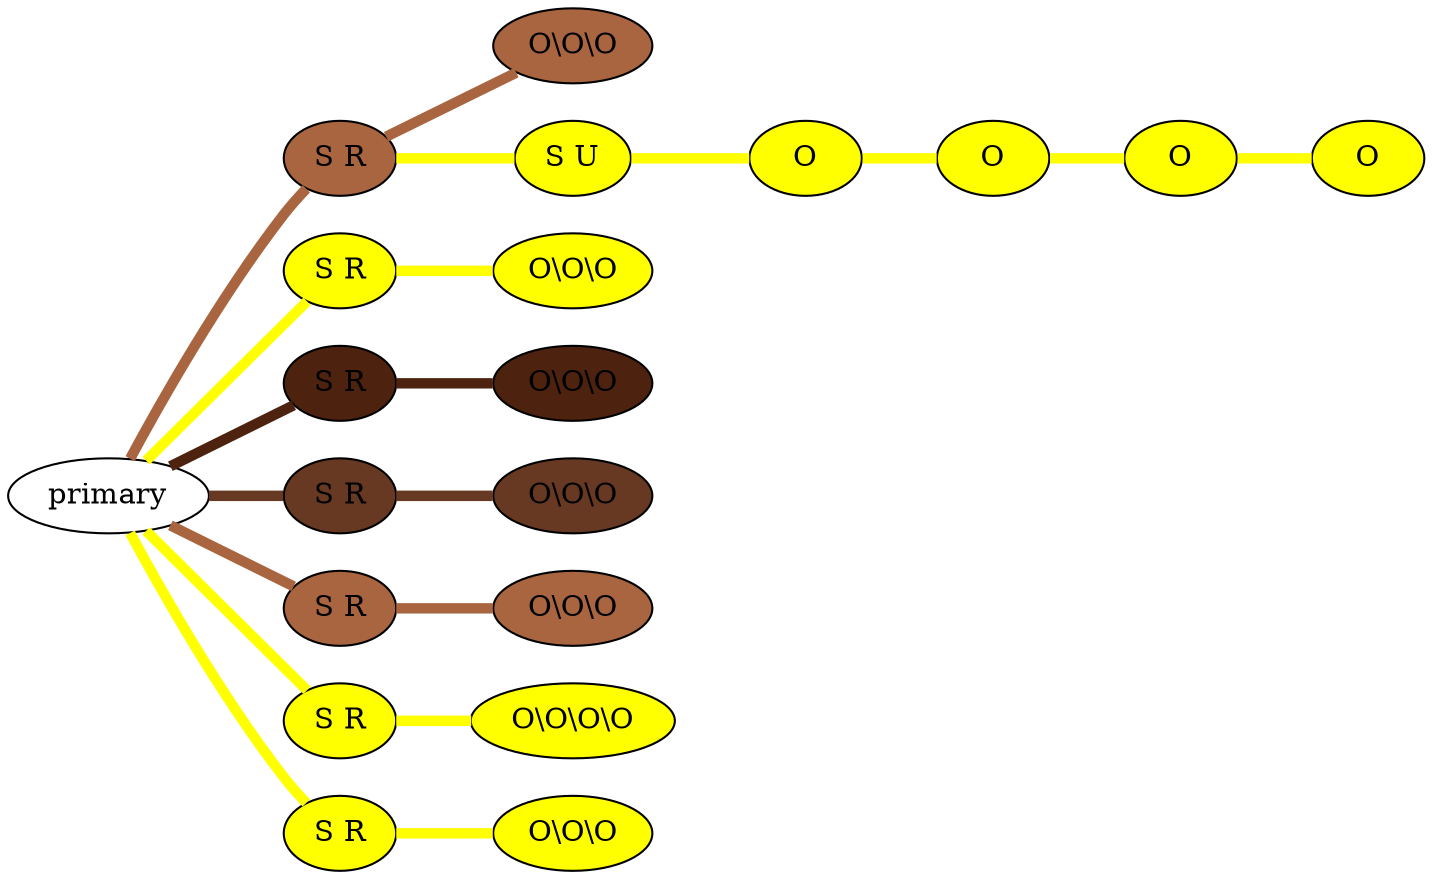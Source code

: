 graph {
 graph [rankdir=LR]
"primary" -- "1" [penwidth=5,color="#A86540"]
"1" [label="S R", style=filled, fillcolor="#A86540"]
"1" -- "1:0" [penwidth=5,color="#A86540"]
"1:0" [label="O\\O\\O", style=filled, fillcolor="#A86540"]
"1" -- "1s1" [penwidth=5,color=yellow]
"1s1" [label="S U", style=filled, fillcolor=yellow]
"1s1" -- "1s1:0" [penwidth=5,color=yellow]
"1s1:0" [label="O", style=filled, fillcolor=yellow]
"1s1:0" -- "1s1:1" [penwidth=5,color=yellow]
"1s1:1" [label="O", style=filled, fillcolor=yellow]
"1s1:1" -- "1s1:2" [penwidth=5,color=yellow]
"1s1:2" [label="O", style=filled, fillcolor=yellow]
"1s1:2" -- "1s1:3" [penwidth=5,color=yellow]
"1s1:3" [label="O", style=filled, fillcolor=yellow]
"primary" -- "2" [penwidth=5,color=yellow]
"2" [label="S R", style=filled, fillcolor=yellow]
"2" -- "2:0" [penwidth=5,color=yellow]
"2:0" [label="O\\O\\O", style=filled, fillcolor=yellow]
"primary" -- "3" [penwidth=5,color="#4D220E"]
"3" [label="S R", style=filled, fillcolor="#4D220E"]
"3" -- "3:0" [penwidth=5,color="#4D220E"]
"3:0" [label="O\\O\\O", style=filled, fillcolor="#4D220E"]
"primary" -- "4" [penwidth=5,color="#673923"]
"4" [label="S R", style=filled, fillcolor="#673923"]
"4" -- "4:0" [penwidth=5,color="#673923"]
"4:0" [label="O\\O\\O", style=filled, fillcolor="#673923"]
"primary" -- "5" [penwidth=5,color="#A86540"]
"5" [label="S R", style=filled, fillcolor="#A86540"]
"5" -- "5:0" [penwidth=5,color="#A86540"]
"5:0" [label="O\\O\\O", style=filled, fillcolor="#A86540"]
"primary" -- "6" [penwidth=5,color=yellow]
"6" [label="S R", style=filled, fillcolor=yellow]
"6" -- "6:0" [penwidth=5,color=yellow]
"6:0" [label="O\\O\\O\\O", style=filled, fillcolor=yellow]
"primary" -- "7" [penwidth=5,color=yellow]
"7" [label="S R", style=filled, fillcolor=yellow]
"7" -- "7:0" [penwidth=5,color=yellow]
"7:0" [label="O\\O\\O", style=filled, fillcolor=yellow]
}
